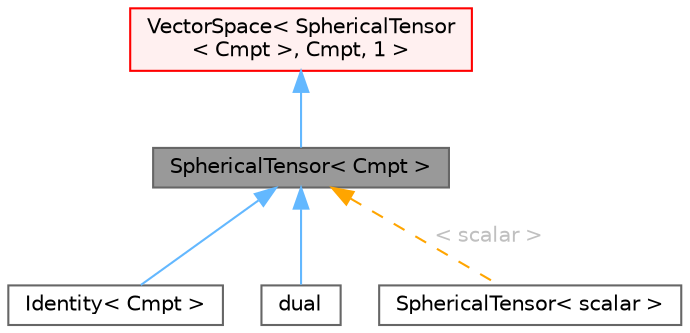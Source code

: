 digraph "SphericalTensor&lt; Cmpt &gt;"
{
 // LATEX_PDF_SIZE
  bgcolor="transparent";
  edge [fontname=Helvetica,fontsize=10,labelfontname=Helvetica,labelfontsize=10];
  node [fontname=Helvetica,fontsize=10,shape=box,height=0.2,width=0.4];
  Node1 [id="Node000001",label="SphericalTensor\< Cmpt \>",height=0.2,width=0.4,color="gray40", fillcolor="grey60", style="filled", fontcolor="black",tooltip="A templated (3 x 3) diagonal tensor of objects of <T>, effectively containing 1 element,..."];
  Node2 -> Node1 [id="edge1_Node000001_Node000002",dir="back",color="steelblue1",style="solid",tooltip=" "];
  Node2 [id="Node000002",label="VectorSpace\< SphericalTensor\l\< Cmpt \>, Cmpt, 1 \>",height=0.2,width=0.4,color="red", fillcolor="#FFF0F0", style="filled",URL="$classFoam_1_1VectorSpace.html",tooltip=" "];
  Node1 -> Node4 [id="edge2_Node000001_Node000004",dir="back",color="steelblue1",style="solid",tooltip=" "];
  Node4 [id="Node000004",label="Identity\< Cmpt \>",height=0.2,width=0.4,color="gray40", fillcolor="white", style="filled",URL="$classFoam_1_1Identity.html",tooltip="Templated identity and dual space identity tensors derived from SphericalTensor."];
  Node1 -> Node5 [id="edge3_Node000001_Node000005",dir="back",color="steelblue1",style="solid",tooltip=" "];
  Node5 [id="Node000005",label="dual",height=0.2,width=0.4,color="gray40", fillcolor="white", style="filled",URL="$classFoam_1_1Identity_1_1dual.html",tooltip=" "];
  Node1 -> Node6 [id="edge4_Node000001_Node000006",dir="back",color="orange",style="dashed",tooltip=" ",label=" \< scalar \>",fontcolor="grey" ];
  Node6 [id="Node000006",label="SphericalTensor\< scalar \>",height=0.2,width=0.4,color="gray40", fillcolor="white", style="filled",URL="$classFoam_1_1SphericalTensor.html",tooltip=" "];
}
